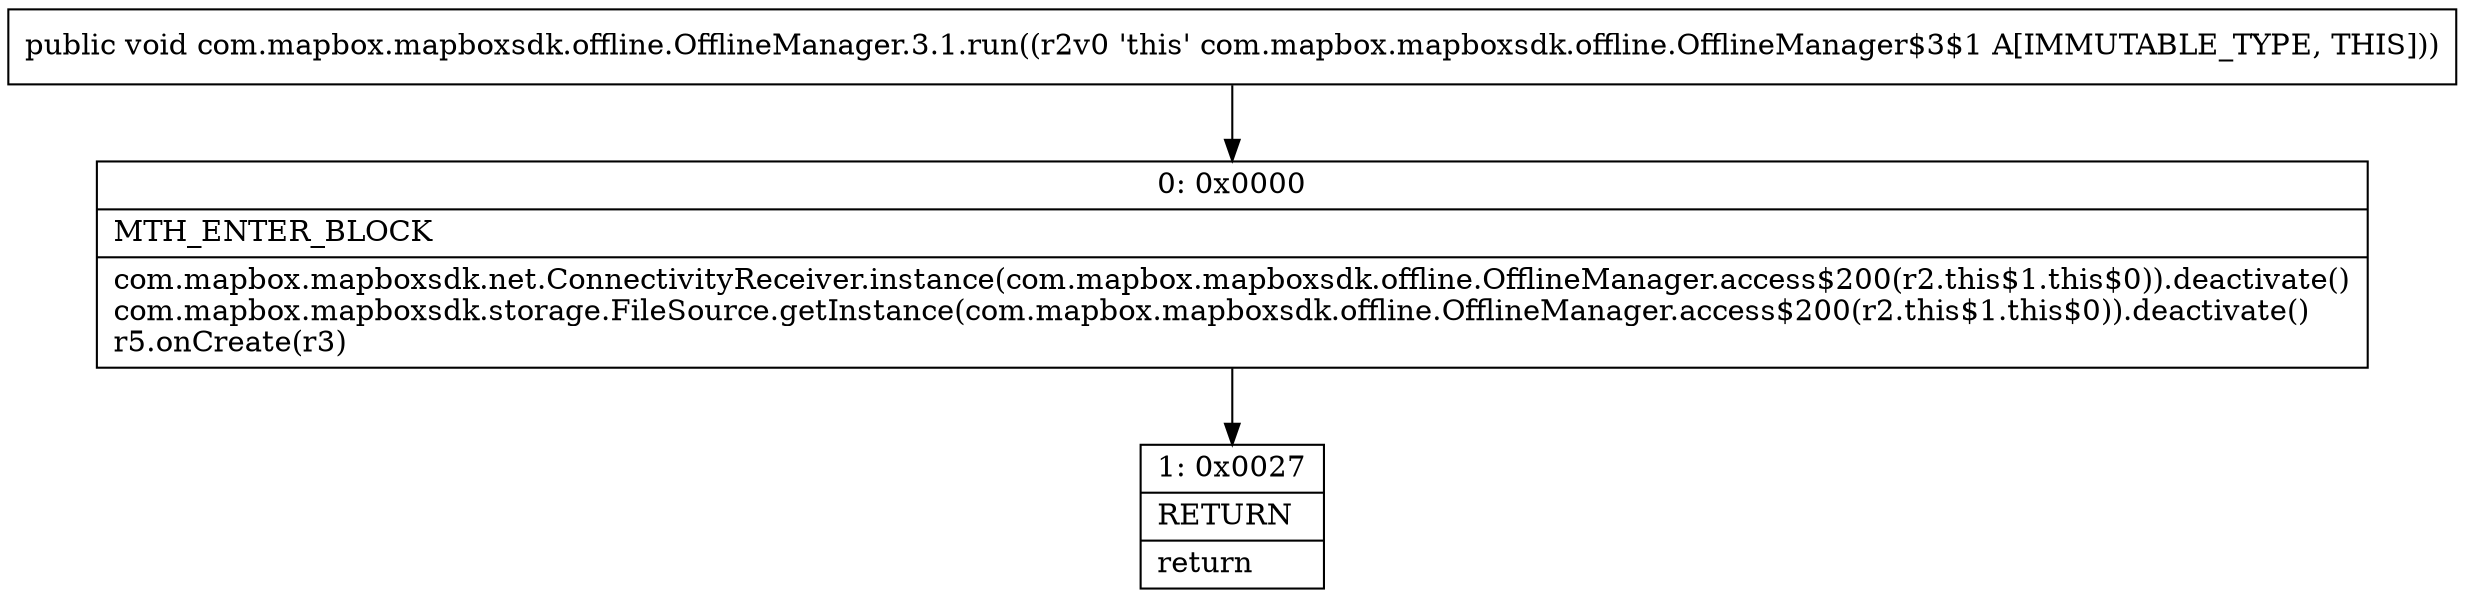 digraph "CFG forcom.mapbox.mapboxsdk.offline.OfflineManager.3.1.run()V" {
Node_0 [shape=record,label="{0\:\ 0x0000|MTH_ENTER_BLOCK\l|com.mapbox.mapboxsdk.net.ConnectivityReceiver.instance(com.mapbox.mapboxsdk.offline.OfflineManager.access$200(r2.this$1.this$0)).deactivate()\lcom.mapbox.mapboxsdk.storage.FileSource.getInstance(com.mapbox.mapboxsdk.offline.OfflineManager.access$200(r2.this$1.this$0)).deactivate()\lr5.onCreate(r3)\l}"];
Node_1 [shape=record,label="{1\:\ 0x0027|RETURN\l|return\l}"];
MethodNode[shape=record,label="{public void com.mapbox.mapboxsdk.offline.OfflineManager.3.1.run((r2v0 'this' com.mapbox.mapboxsdk.offline.OfflineManager$3$1 A[IMMUTABLE_TYPE, THIS])) }"];
MethodNode -> Node_0;
Node_0 -> Node_1;
}

